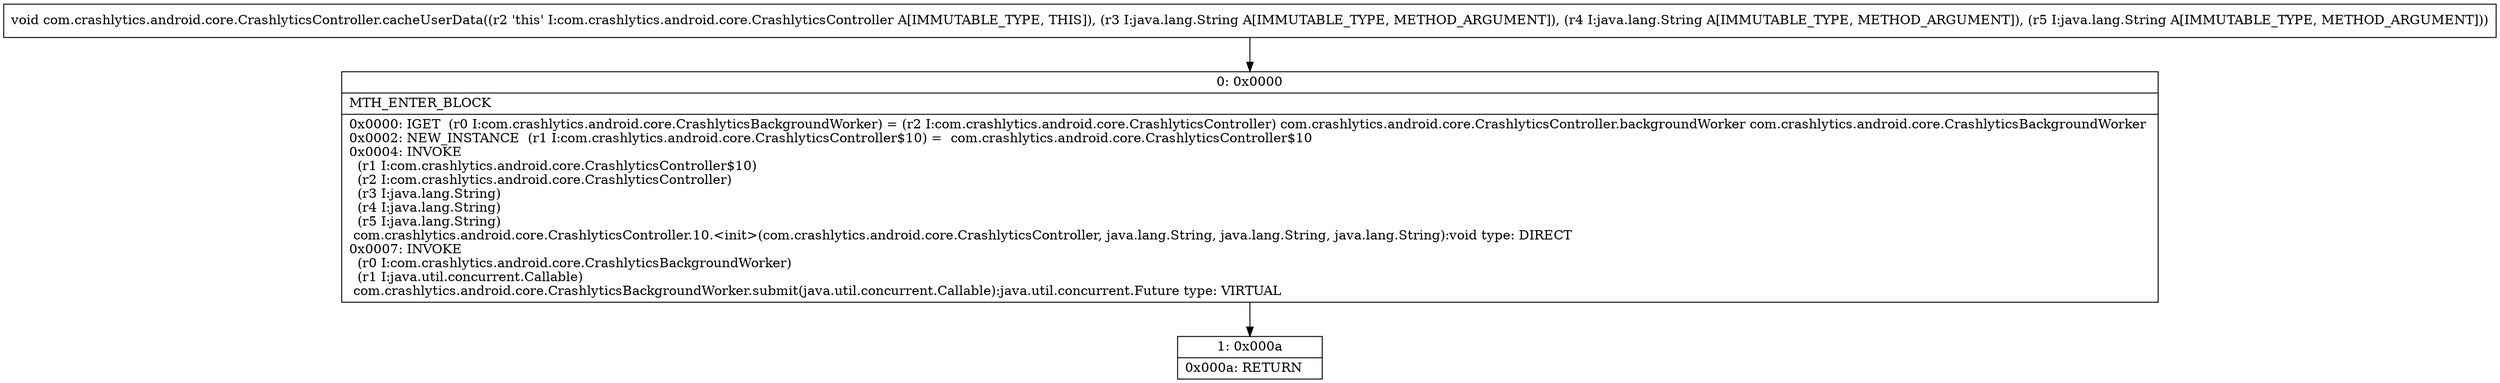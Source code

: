 digraph "CFG forcom.crashlytics.android.core.CrashlyticsController.cacheUserData(Ljava\/lang\/String;Ljava\/lang\/String;Ljava\/lang\/String;)V" {
Node_0 [shape=record,label="{0\:\ 0x0000|MTH_ENTER_BLOCK\l|0x0000: IGET  (r0 I:com.crashlytics.android.core.CrashlyticsBackgroundWorker) = (r2 I:com.crashlytics.android.core.CrashlyticsController) com.crashlytics.android.core.CrashlyticsController.backgroundWorker com.crashlytics.android.core.CrashlyticsBackgroundWorker \l0x0002: NEW_INSTANCE  (r1 I:com.crashlytics.android.core.CrashlyticsController$10) =  com.crashlytics.android.core.CrashlyticsController$10 \l0x0004: INVOKE  \l  (r1 I:com.crashlytics.android.core.CrashlyticsController$10)\l  (r2 I:com.crashlytics.android.core.CrashlyticsController)\l  (r3 I:java.lang.String)\l  (r4 I:java.lang.String)\l  (r5 I:java.lang.String)\l com.crashlytics.android.core.CrashlyticsController.10.\<init\>(com.crashlytics.android.core.CrashlyticsController, java.lang.String, java.lang.String, java.lang.String):void type: DIRECT \l0x0007: INVOKE  \l  (r0 I:com.crashlytics.android.core.CrashlyticsBackgroundWorker)\l  (r1 I:java.util.concurrent.Callable)\l com.crashlytics.android.core.CrashlyticsBackgroundWorker.submit(java.util.concurrent.Callable):java.util.concurrent.Future type: VIRTUAL \l}"];
Node_1 [shape=record,label="{1\:\ 0x000a|0x000a: RETURN   \l}"];
MethodNode[shape=record,label="{void com.crashlytics.android.core.CrashlyticsController.cacheUserData((r2 'this' I:com.crashlytics.android.core.CrashlyticsController A[IMMUTABLE_TYPE, THIS]), (r3 I:java.lang.String A[IMMUTABLE_TYPE, METHOD_ARGUMENT]), (r4 I:java.lang.String A[IMMUTABLE_TYPE, METHOD_ARGUMENT]), (r5 I:java.lang.String A[IMMUTABLE_TYPE, METHOD_ARGUMENT])) }"];
MethodNode -> Node_0;
Node_0 -> Node_1;
}

